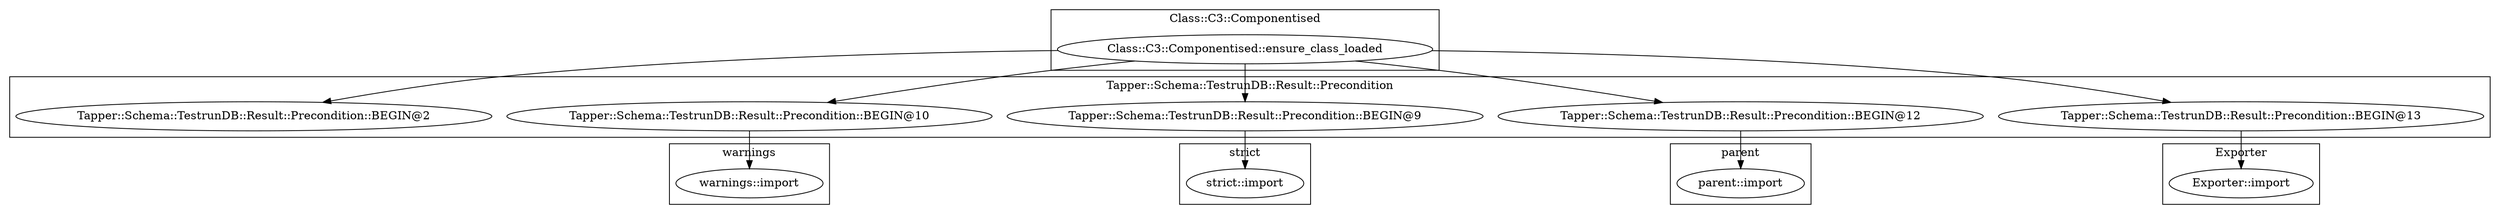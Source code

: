 digraph {
graph [overlap=false]
subgraph cluster_parent {
	label="parent";
	"parent::import";
}
subgraph cluster_Exporter {
	label="Exporter";
	"Exporter::import";
}
subgraph cluster_Class_C3_Componentised {
	label="Class::C3::Componentised";
	"Class::C3::Componentised::ensure_class_loaded";
}
subgraph cluster_warnings {
	label="warnings";
	"warnings::import";
}
subgraph cluster_Tapper_Schema_TestrunDB_Result_Precondition {
	label="Tapper::Schema::TestrunDB::Result::Precondition";
	"Tapper::Schema::TestrunDB::Result::Precondition::BEGIN@10";
	"Tapper::Schema::TestrunDB::Result::Precondition::BEGIN@9";
	"Tapper::Schema::TestrunDB::Result::Precondition::BEGIN@12";
	"Tapper::Schema::TestrunDB::Result::Precondition::BEGIN@13";
	"Tapper::Schema::TestrunDB::Result::Precondition::BEGIN@2";
}
subgraph cluster_strict {
	label="strict";
	"strict::import";
}
"Tapper::Schema::TestrunDB::Result::Precondition::BEGIN@13" -> "Exporter::import";
"Class::C3::Componentised::ensure_class_loaded" -> "Tapper::Schema::TestrunDB::Result::Precondition::BEGIN@9";
"Class::C3::Componentised::ensure_class_loaded" -> "Tapper::Schema::TestrunDB::Result::Precondition::BEGIN@10";
"Tapper::Schema::TestrunDB::Result::Precondition::BEGIN@10" -> "warnings::import";
"Tapper::Schema::TestrunDB::Result::Precondition::BEGIN@9" -> "strict::import";
"Tapper::Schema::TestrunDB::Result::Precondition::BEGIN@12" -> "parent::import";
"Class::C3::Componentised::ensure_class_loaded" -> "Tapper::Schema::TestrunDB::Result::Precondition::BEGIN@12";
"Class::C3::Componentised::ensure_class_loaded" -> "Tapper::Schema::TestrunDB::Result::Precondition::BEGIN@2";
"Class::C3::Componentised::ensure_class_loaded" -> "Tapper::Schema::TestrunDB::Result::Precondition::BEGIN@13";
}
